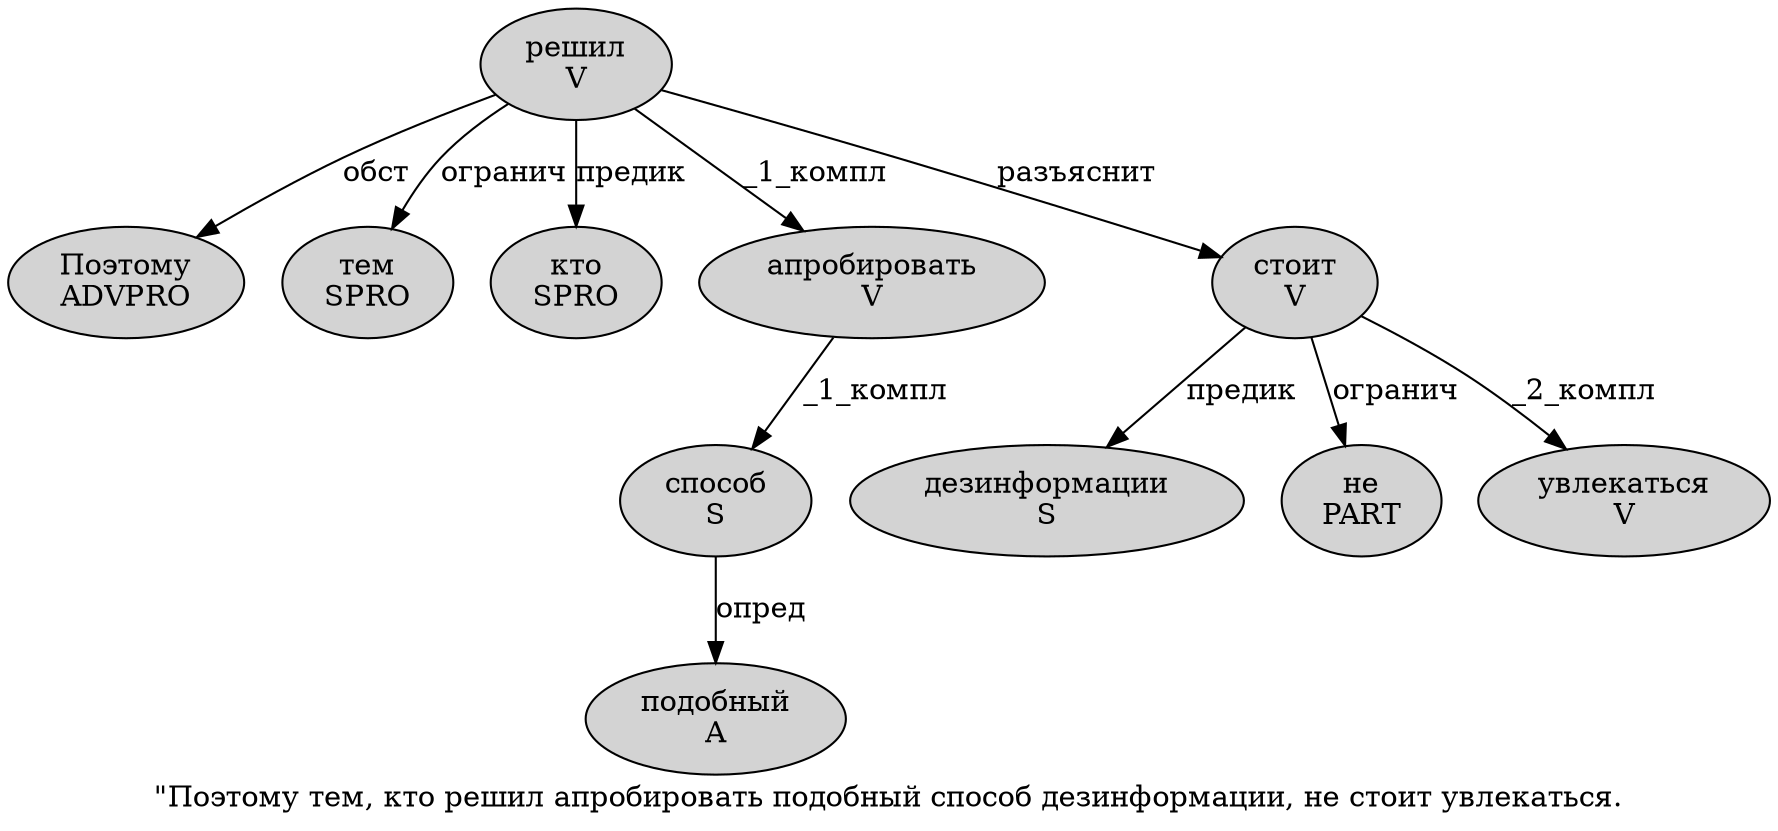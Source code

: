 digraph SENTENCE_99 {
	graph [label="\"Поэтому тем, кто решил апробировать подобный способ дезинформации, не стоит увлекаться."]
	node [style=filled]
		1 [label="Поэтому
ADVPRO" color="" fillcolor=lightgray penwidth=1 shape=ellipse]
		2 [label="тем
SPRO" color="" fillcolor=lightgray penwidth=1 shape=ellipse]
		4 [label="кто
SPRO" color="" fillcolor=lightgray penwidth=1 shape=ellipse]
		5 [label="решил
V" color="" fillcolor=lightgray penwidth=1 shape=ellipse]
		6 [label="апробировать
V" color="" fillcolor=lightgray penwidth=1 shape=ellipse]
		7 [label="подобный
A" color="" fillcolor=lightgray penwidth=1 shape=ellipse]
		8 [label="способ
S" color="" fillcolor=lightgray penwidth=1 shape=ellipse]
		9 [label="дезинформации
S" color="" fillcolor=lightgray penwidth=1 shape=ellipse]
		11 [label="не
PART" color="" fillcolor=lightgray penwidth=1 shape=ellipse]
		12 [label="стоит
V" color="" fillcolor=lightgray penwidth=1 shape=ellipse]
		13 [label="увлекаться
V" color="" fillcolor=lightgray penwidth=1 shape=ellipse]
			6 -> 8 [label="_1_компл"]
			5 -> 1 [label="обст"]
			5 -> 2 [label="огранич"]
			5 -> 4 [label="предик"]
			5 -> 6 [label="_1_компл"]
			5 -> 12 [label="разъяснит"]
			12 -> 9 [label="предик"]
			12 -> 11 [label="огранич"]
			12 -> 13 [label="_2_компл"]
			8 -> 7 [label="опред"]
}